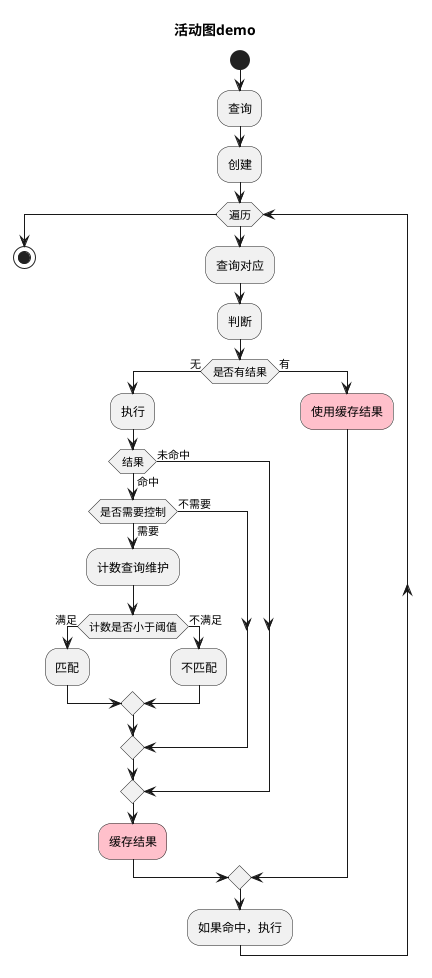 @startuml
'https://plantuml.com/activity-diagram-beta

'!theme aws-orange

title 活动图demo
start
:查询;
:创建;
while (遍历)
:查询对应;
:判断;
if (是否有结果) then (无)
    :执行;
    if (结果) then (命中)
        if (是否需要控制) then (需要)
            :计数查询维护;
            if (计数是否小于阈值) then (满足)
                :匹配;
            else (不满足)
                :不匹配;
            endif
        else (不需要)
        endif
    else (未命中)
    endif
    #pink:缓存结果;
else (有)
     #pink:使用缓存结果;
endif
:如果命中，执行;
endwhile
stop
@enduml